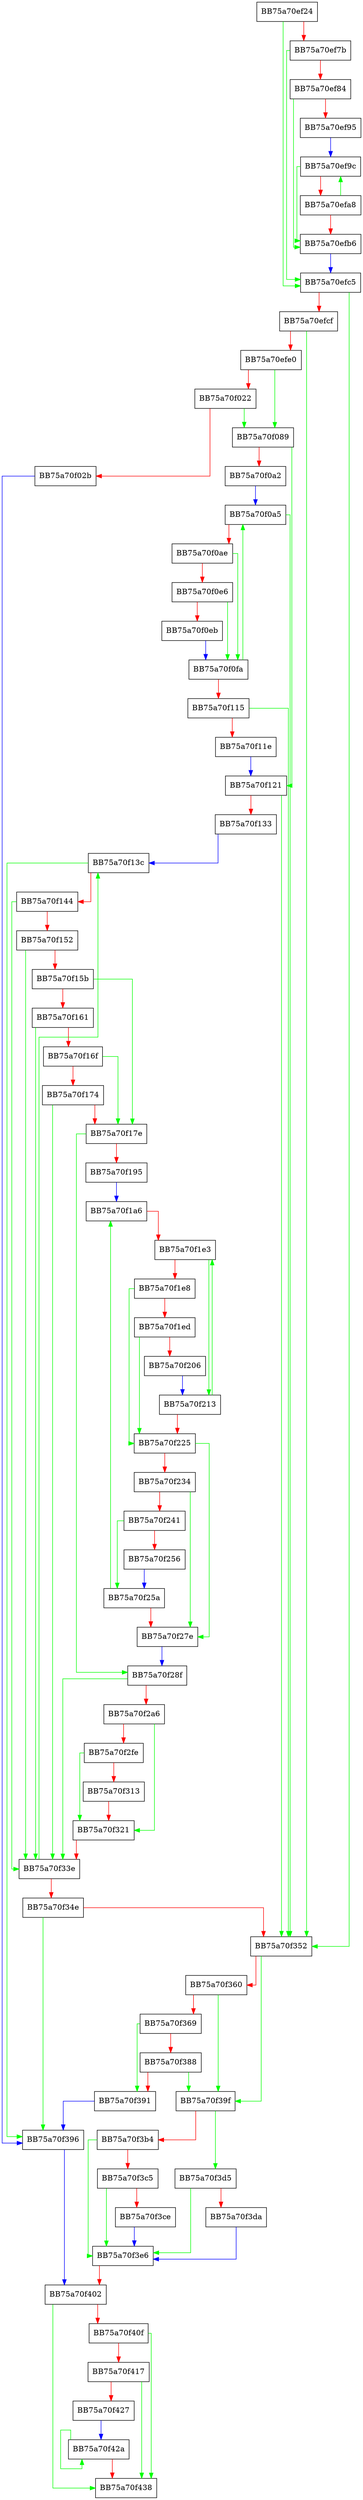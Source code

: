 digraph sqlite3FindInIndex {
  node [shape="box"];
  graph [splines=ortho];
  BB75a70ef24 -> BB75a70efc5 [color="green"];
  BB75a70ef24 -> BB75a70ef7b [color="red"];
  BB75a70ef7b -> BB75a70efc5 [color="green"];
  BB75a70ef7b -> BB75a70ef84 [color="red"];
  BB75a70ef84 -> BB75a70efb6 [color="green"];
  BB75a70ef84 -> BB75a70ef95 [color="red"];
  BB75a70ef95 -> BB75a70ef9c [color="blue"];
  BB75a70ef9c -> BB75a70efb6 [color="green"];
  BB75a70ef9c -> BB75a70efa8 [color="red"];
  BB75a70efa8 -> BB75a70ef9c [color="green"];
  BB75a70efa8 -> BB75a70efb6 [color="red"];
  BB75a70efb6 -> BB75a70efc5 [color="blue"];
  BB75a70efc5 -> BB75a70f352 [color="green"];
  BB75a70efc5 -> BB75a70efcf [color="red"];
  BB75a70efcf -> BB75a70f352 [color="green"];
  BB75a70efcf -> BB75a70efe0 [color="red"];
  BB75a70efe0 -> BB75a70f089 [color="green"];
  BB75a70efe0 -> BB75a70f022 [color="red"];
  BB75a70f022 -> BB75a70f089 [color="green"];
  BB75a70f022 -> BB75a70f02b [color="red"];
  BB75a70f02b -> BB75a70f396 [color="blue"];
  BB75a70f089 -> BB75a70f121 [color="green"];
  BB75a70f089 -> BB75a70f0a2 [color="red"];
  BB75a70f0a2 -> BB75a70f0a5 [color="blue"];
  BB75a70f0a5 -> BB75a70f352 [color="green"];
  BB75a70f0a5 -> BB75a70f0ae [color="red"];
  BB75a70f0ae -> BB75a70f0fa [color="green"];
  BB75a70f0ae -> BB75a70f0e6 [color="red"];
  BB75a70f0e6 -> BB75a70f0fa [color="green"];
  BB75a70f0e6 -> BB75a70f0eb [color="red"];
  BB75a70f0eb -> BB75a70f0fa [color="blue"];
  BB75a70f0fa -> BB75a70f0a5 [color="green"];
  BB75a70f0fa -> BB75a70f115 [color="red"];
  BB75a70f115 -> BB75a70f352 [color="green"];
  BB75a70f115 -> BB75a70f11e [color="red"];
  BB75a70f11e -> BB75a70f121 [color="blue"];
  BB75a70f121 -> BB75a70f352 [color="green"];
  BB75a70f121 -> BB75a70f133 [color="red"];
  BB75a70f133 -> BB75a70f13c [color="blue"];
  BB75a70f13c -> BB75a70f396 [color="green"];
  BB75a70f13c -> BB75a70f144 [color="red"];
  BB75a70f144 -> BB75a70f33e [color="green"];
  BB75a70f144 -> BB75a70f152 [color="red"];
  BB75a70f152 -> BB75a70f33e [color="green"];
  BB75a70f152 -> BB75a70f15b [color="red"];
  BB75a70f15b -> BB75a70f17e [color="green"];
  BB75a70f15b -> BB75a70f161 [color="red"];
  BB75a70f161 -> BB75a70f33e [color="green"];
  BB75a70f161 -> BB75a70f16f [color="red"];
  BB75a70f16f -> BB75a70f17e [color="green"];
  BB75a70f16f -> BB75a70f174 [color="red"];
  BB75a70f174 -> BB75a70f33e [color="green"];
  BB75a70f174 -> BB75a70f17e [color="red"];
  BB75a70f17e -> BB75a70f28f [color="green"];
  BB75a70f17e -> BB75a70f195 [color="red"];
  BB75a70f195 -> BB75a70f1a6 [color="blue"];
  BB75a70f1a6 -> BB75a70f1e3 [color="red"];
  BB75a70f1e3 -> BB75a70f213 [color="green"];
  BB75a70f1e3 -> BB75a70f1e8 [color="red"];
  BB75a70f1e8 -> BB75a70f225 [color="green"];
  BB75a70f1e8 -> BB75a70f1ed [color="red"];
  BB75a70f1ed -> BB75a70f225 [color="green"];
  BB75a70f1ed -> BB75a70f206 [color="red"];
  BB75a70f206 -> BB75a70f213 [color="blue"];
  BB75a70f213 -> BB75a70f1e3 [color="green"];
  BB75a70f213 -> BB75a70f225 [color="red"];
  BB75a70f225 -> BB75a70f27e [color="green"];
  BB75a70f225 -> BB75a70f234 [color="red"];
  BB75a70f234 -> BB75a70f27e [color="green"];
  BB75a70f234 -> BB75a70f241 [color="red"];
  BB75a70f241 -> BB75a70f25a [color="green"];
  BB75a70f241 -> BB75a70f256 [color="red"];
  BB75a70f256 -> BB75a70f25a [color="blue"];
  BB75a70f25a -> BB75a70f1a6 [color="green"];
  BB75a70f25a -> BB75a70f27e [color="red"];
  BB75a70f27e -> BB75a70f28f [color="blue"];
  BB75a70f28f -> BB75a70f33e [color="green"];
  BB75a70f28f -> BB75a70f2a6 [color="red"];
  BB75a70f2a6 -> BB75a70f321 [color="green"];
  BB75a70f2a6 -> BB75a70f2fe [color="red"];
  BB75a70f2fe -> BB75a70f321 [color="green"];
  BB75a70f2fe -> BB75a70f313 [color="red"];
  BB75a70f313 -> BB75a70f321 [color="red"];
  BB75a70f321 -> BB75a70f33e [color="red"];
  BB75a70f33e -> BB75a70f13c [color="green"];
  BB75a70f33e -> BB75a70f34e [color="red"];
  BB75a70f34e -> BB75a70f396 [color="green"];
  BB75a70f34e -> BB75a70f352 [color="red"];
  BB75a70f352 -> BB75a70f39f [color="green"];
  BB75a70f352 -> BB75a70f360 [color="red"];
  BB75a70f360 -> BB75a70f39f [color="green"];
  BB75a70f360 -> BB75a70f369 [color="red"];
  BB75a70f369 -> BB75a70f391 [color="green"];
  BB75a70f369 -> BB75a70f388 [color="red"];
  BB75a70f388 -> BB75a70f39f [color="green"];
  BB75a70f388 -> BB75a70f391 [color="red"];
  BB75a70f391 -> BB75a70f396 [color="blue"];
  BB75a70f396 -> BB75a70f402 [color="blue"];
  BB75a70f39f -> BB75a70f3d5 [color="green"];
  BB75a70f39f -> BB75a70f3b4 [color="red"];
  BB75a70f3b4 -> BB75a70f3e6 [color="green"];
  BB75a70f3b4 -> BB75a70f3c5 [color="red"];
  BB75a70f3c5 -> BB75a70f3e6 [color="green"];
  BB75a70f3c5 -> BB75a70f3ce [color="red"];
  BB75a70f3ce -> BB75a70f3e6 [color="blue"];
  BB75a70f3d5 -> BB75a70f3e6 [color="green"];
  BB75a70f3d5 -> BB75a70f3da [color="red"];
  BB75a70f3da -> BB75a70f3e6 [color="blue"];
  BB75a70f3e6 -> BB75a70f402 [color="red"];
  BB75a70f402 -> BB75a70f438 [color="green"];
  BB75a70f402 -> BB75a70f40f [color="red"];
  BB75a70f40f -> BB75a70f438 [color="green"];
  BB75a70f40f -> BB75a70f417 [color="red"];
  BB75a70f417 -> BB75a70f438 [color="green"];
  BB75a70f417 -> BB75a70f427 [color="red"];
  BB75a70f427 -> BB75a70f42a [color="blue"];
  BB75a70f42a -> BB75a70f42a [color="green"];
  BB75a70f42a -> BB75a70f438 [color="red"];
}